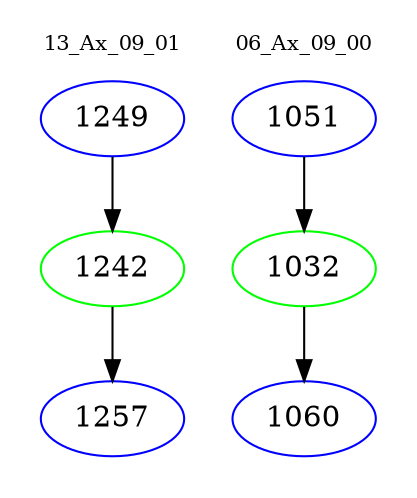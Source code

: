 digraph{
subgraph cluster_0 {
color = white
label = "13_Ax_09_01";
fontsize=10;
T0_1249 [label="1249", color="blue"]
T0_1249 -> T0_1242 [color="black"]
T0_1242 [label="1242", color="green"]
T0_1242 -> T0_1257 [color="black"]
T0_1257 [label="1257", color="blue"]
}
subgraph cluster_1 {
color = white
label = "06_Ax_09_00";
fontsize=10;
T1_1051 [label="1051", color="blue"]
T1_1051 -> T1_1032 [color="black"]
T1_1032 [label="1032", color="green"]
T1_1032 -> T1_1060 [color="black"]
T1_1060 [label="1060", color="blue"]
}
}
